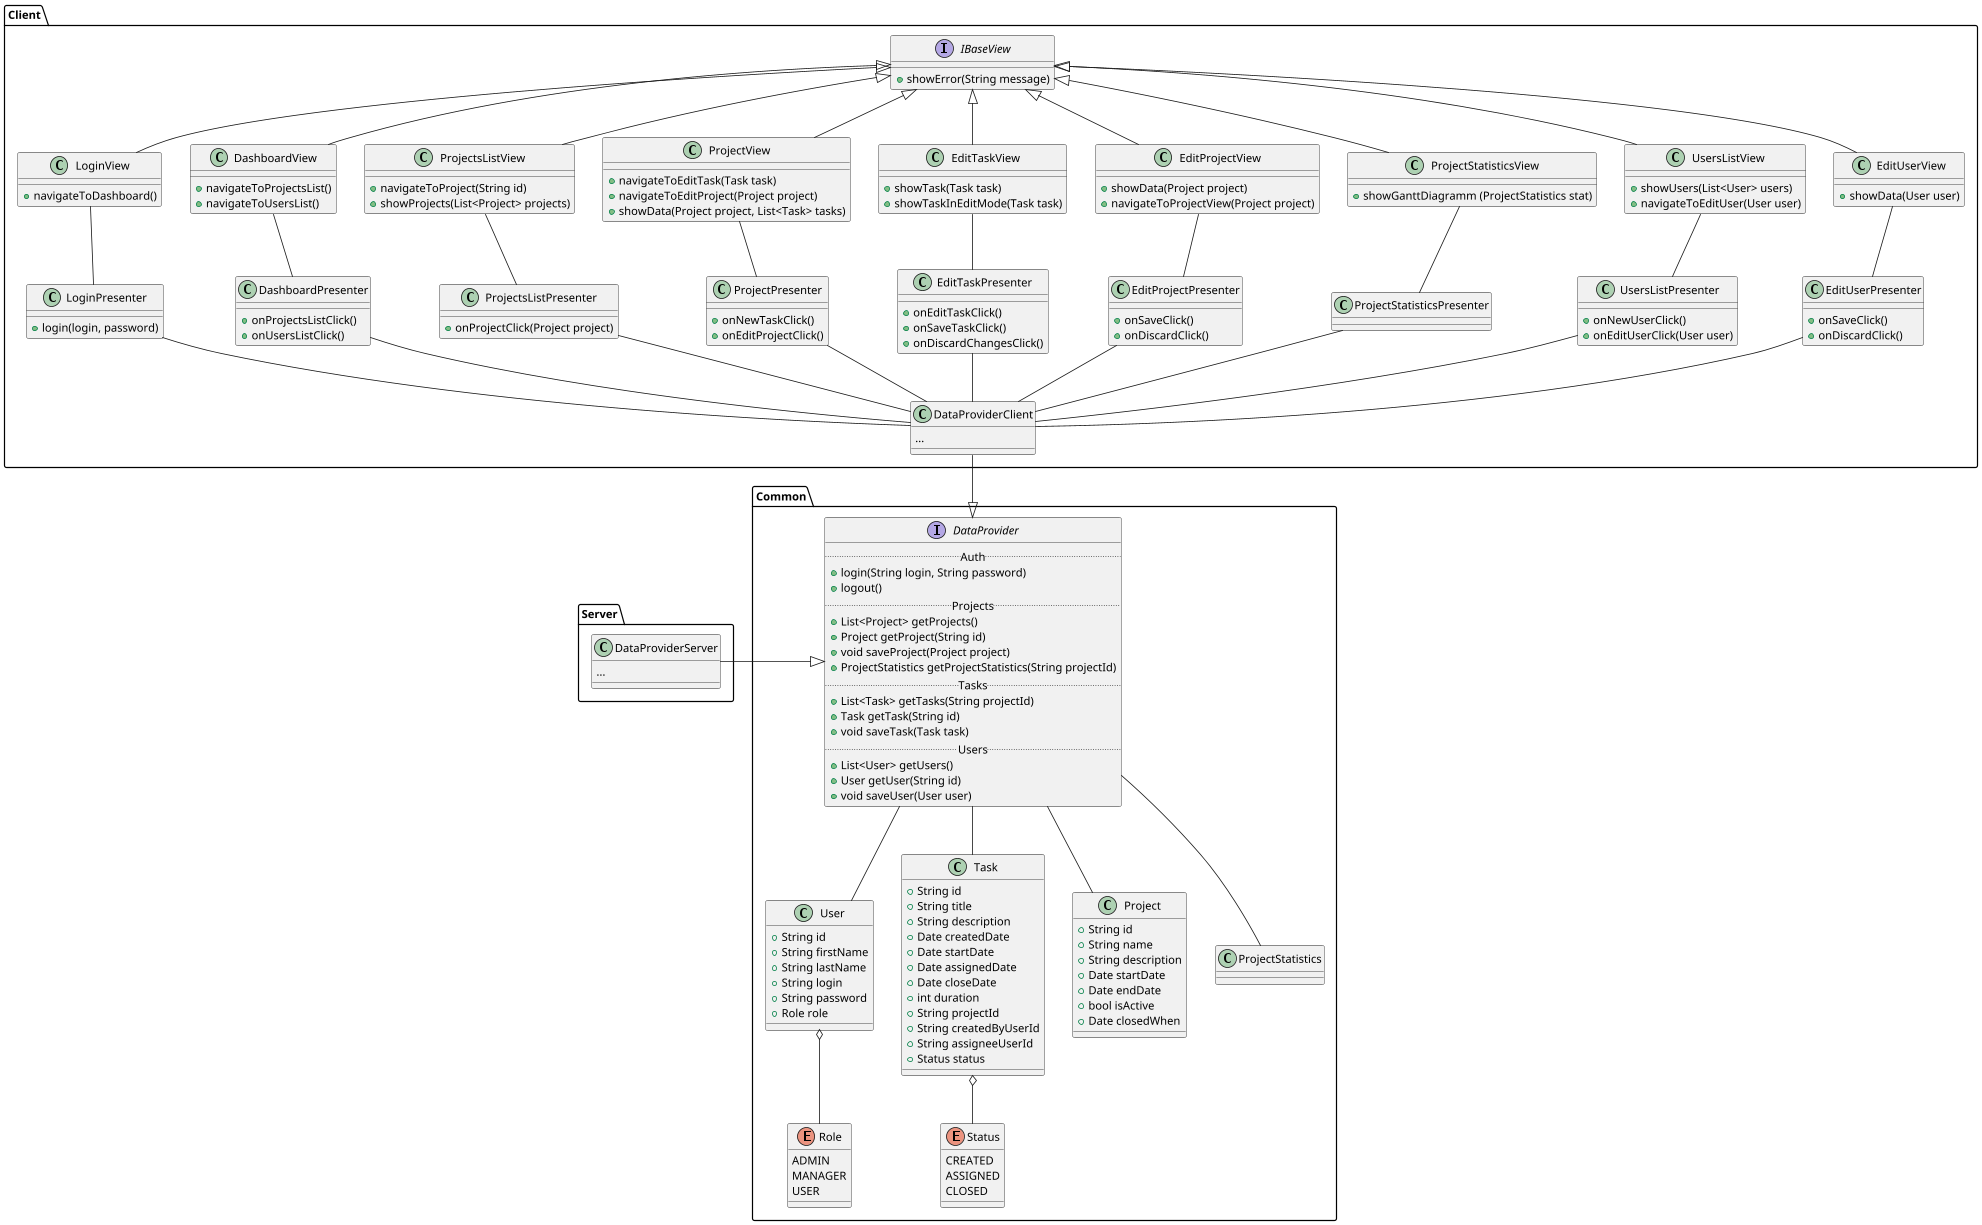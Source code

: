 @startuml
scale 0.8

package "Common" {
    class User {
        + String id
        + String firstName
        + String lastName
        + String login
        + String password
        + Role role
    }
    enum Role {
        ADMIN
        MANAGER
        USER
    }

    class Task {
        + String id
        + String title
        + String description
        + Date createdDate
        + Date startDate
        + Date assignedDate
        + Date closeDate
        + int duration
        + String projectId
        + String createdByUserId
        + String assigneeUserId
        + Status status
    }
    class Project {
        + String id
        + String name
        + String description
        + Date startDate
        + Date endDate
        + bool isActive
        + Date closedWhen
    }
    class ProjectStatistics

    enum Status {
        CREATED
        ASSIGNED
        CLOSED
    }

    interface DataProvider {
        .. Auth ..
        + login(String login, String password)
        + logout()
        .. Projects  ..
        + List<Project> getProjects()
        + Project getProject(String id)
        + void saveProject(Project project)
        + ProjectStatistics getProjectStatistics(String projectId)
        .. Tasks ..
        + List<Task> getTasks(String projectId)
        + Task getTask(String id)
        + void saveTask(Task task)
        .. Users ..
        + List<User> getUsers()
        + User getUser(String id)
        + void saveUser(User user)
    }
}

package "Client" {
    interface IBaseView {
        + showError(String message)
    }

    class DataProviderClient {
        ...
    }

    class LoginView {
        + navigateToDashboard()
    }
    class LoginPresenter {
        + login(login, password)
    }
    class DashboardView {
        + navigateToProjectsList()
        + navigateToUsersList()
    }
    class DashboardPresenter {
        + onProjectsListClick()
        + onUsersListClick()
    }
    class ProjectsListView {
        + navigateToProject(String id)
        + showProjects(List<Project> projects)
    }
    class ProjectsListPresenter {
        + onProjectClick(Project project)
    }
    class ProjectView {
        + navigateToEditTask(Task task)
        + navigateToEditProject(Project project)
        + showData(Project project, List<Task> tasks)
    }
    class ProjectPresenter {
        + onNewTaskClick()
        + onEditProjectClick()
    }
    class EditTaskView {
        + showTask(Task task)
        + showTaskInEditMode(Task task)
    }
    class EditTaskPresenter {
        + onEditTaskClick()
        + onSaveTaskClick()
        + onDiscardChangesClick()
    }
    class EditProjectView {
        + showData(Project project)
        + navigateToProjectView(Project project)
    }
    class EditProjectPresenter {
        + onSaveClick()
        + onDiscardClick()
    }
    class ProjectStatisticsView {
        + showGanttDiagramm (ProjectStatistics stat)
    }
    class ProjectStatisticsPresenter
    class UsersListView {
        + showUsers(List<User> users)
        + navigateToEditUser(User user)
    }
    class UsersListPresenter {
        + onNewUserClick()
        + onEditUserClick(User user)
    }
    class EditUserView {
        + showData(User user)
    }
    class EditUserPresenter {
        + onSaveClick()
        + onDiscardClick()
    }
}

package "Server" {
    class DataProviderServer {
        ...
    }
}

Task o-- Status
User o-- Role

DataProvider -- User
DataProvider -- Task
DataProvider -- Project
DataProvider -- ProjectStatistics
DataProviderClient --|> DataProvider
DataProviderServer -|> DataProvider

IBaseView <|-- LoginView
IBaseView <|-- DashboardView
IBaseView <|-- ProjectsListView
IBaseView <|-- ProjectView
IBaseView <|-- EditTaskView
IBaseView <|-- EditProjectView
IBaseView <|-- ProjectStatisticsView
IBaseView <|-- UsersListView
IBaseView <|-- EditUserView

LoginView -- LoginPresenter
DashboardView -- DashboardPresenter
ProjectsListView -- ProjectsListPresenter
ProjectView -- ProjectPresenter
EditTaskView -- EditTaskPresenter
EditProjectView -- EditProjectPresenter
ProjectStatisticsView -- ProjectStatisticsPresenter
UsersListView -- UsersListPresenter
EditUserView -- EditUserPresenter

LoginPresenter -- DataProviderClient
DashboardPresenter -- DataProviderClient
ProjectsListPresenter -- DataProviderClient
ProjectPresenter -- DataProviderClient
EditTaskPresenter -- DataProviderClient
EditProjectPresenter -- DataProviderClient
ProjectStatisticsPresenter -- DataProviderClient
UsersListPresenter -- DataProviderClient
EditUserPresenter -- DataProviderClient

@enduml